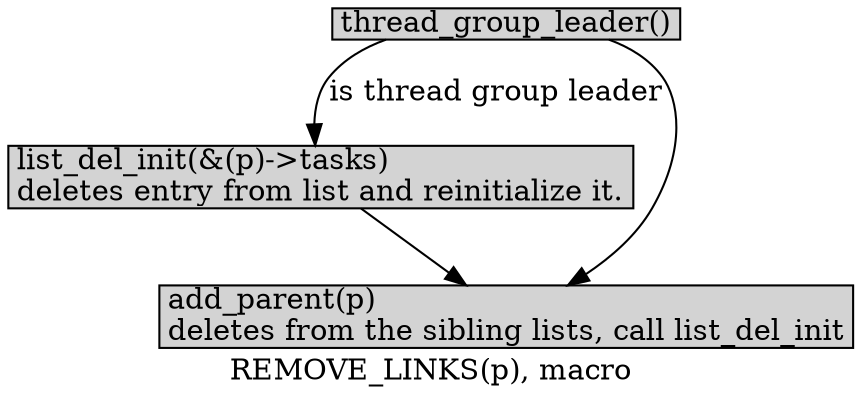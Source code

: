 digraph list_REMOVE_LINKS{
        label="REMOVE_LINKS(p), macro";
        size="10,18";
        ratio=filled;
        
	node[style=filled, shape = box, margin="0.05,0.005",height="0.1",width="0.1"];

	thread_group_leader[label="thread_group_leader()"];
	list_del_init[label="list_del_init(&(p)->tasks)\ldeletes entry from list and reinitialize it."];
	remove_parent[label="add_parent(p)\ldeletes from the sibling lists, call list_del_init"];

	thread_group_leader -> list_del_init[label="is thread group leader"];
	list_del_init -> remove_parent;
	thread_group_leader -> remove_parent;
}
